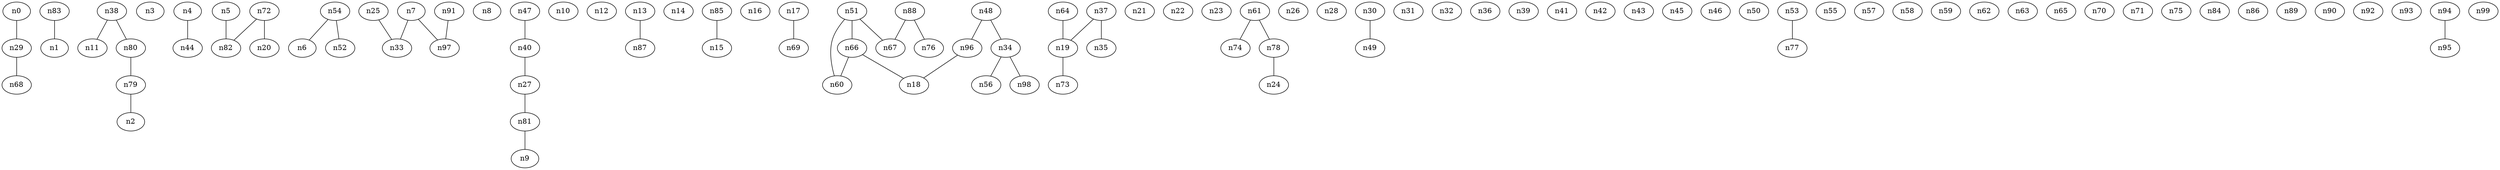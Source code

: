 graph {
n0;
n1;
n2;
n3;
n4;
n5;
n6;
n7;
n8;
n9;
n10;
n11;
n12;
n13;
n14;
n15;
n16;
n17;
n18;
n19;
n20;
n21;
n22;
n23;
n24;
n25;
n26;
n27;
n28;
n29;
n30;
n31;
n32;
n33;
n34;
n35;
n36;
n37;
n38;
n39;
n40;
n41;
n42;
n43;
n44;
n45;
n46;
n47;
n48;
n49;
n50;
n51;
n52;
n53;
n54;
n55;
n56;
n57;
n58;
n59;
n60;
n61;
n62;
n63;
n64;
n65;
n66;
n67;
n68;
n69;
n70;
n71;
n72;
n73;
n74;
n75;
n76;
n77;
n78;
n79;
n80;
n81;
n82;
n83;
n84;
n85;
n86;
n87;
n88;
n89;
n90;
n91;
n92;
n93;
n94;
n95;
n96;
n97;
n98;
n99;
n0 -- n29;
n4 -- n44;
n5 -- n82;
n7 -- n33;
n7 -- n97;
n13 -- n87;
n17 -- n69;
n19 -- n73;
n25 -- n33;
n27 -- n81;
n29 -- n68;
n30 -- n49;
n34 -- n56;
n34 -- n98;
n37 -- n19;
n37 -- n35;
n38 -- n11;
n38 -- n80;
n40 -- n27;
n47 -- n40;
n48 -- n34;
n48 -- n96;
n51 -- n60;
n51 -- n66;
n51 -- n67;
n53 -- n77;
n54 -- n6;
n54 -- n52;
n61 -- n74;
n61 -- n78;
n64 -- n19;
n66 -- n18;
n66 -- n60;
n72 -- n20;
n72 -- n82;
n78 -- n24;
n79 -- n2;
n80 -- n79;
n81 -- n9;
n83 -- n1;
n85 -- n15;
n88 -- n67;
n88 -- n76;
n91 -- n97;
n94 -- n95;
n96 -- n18;
}

